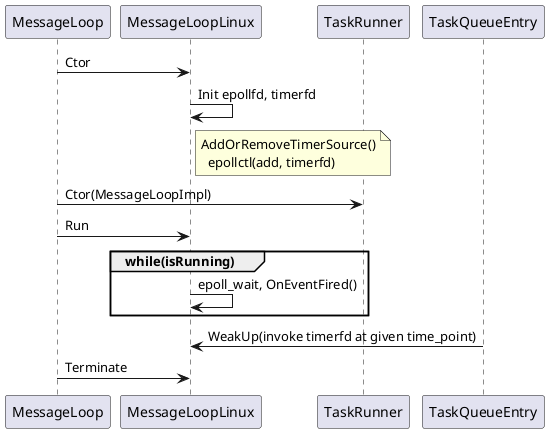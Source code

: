 @startuml

participant MessageLoop
participant MessageLoopLinux as LoopLinux

MessageLoop -> LoopLinux : Ctor

LoopLinux -> LoopLinux : Init epollfd, timerfd

note right of LoopLinux
AddOrRemoveTimerSource()
  epollctl(add, timerfd)
end note

MessageLoop -> TaskRunner : Ctor(MessageLoopImpl)

MessageLoop -> LoopLinux : Run

group while(isRunning)
 LoopLinux -> LoopLinux : epoll_wait, OnEventFired()
end

TaskQueueEntry -> LoopLinux : WeakUp(invoke timerfd at given time_point)

MessageLoop -> LoopLinux : Terminate

@enduml